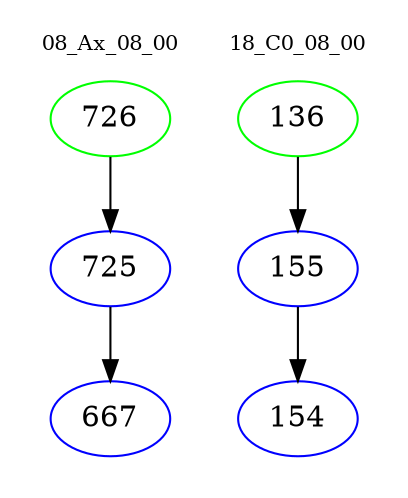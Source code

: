 digraph{
subgraph cluster_0 {
color = white
label = "08_Ax_08_00";
fontsize=10;
T0_726 [label="726", color="green"]
T0_726 -> T0_725 [color="black"]
T0_725 [label="725", color="blue"]
T0_725 -> T0_667 [color="black"]
T0_667 [label="667", color="blue"]
}
subgraph cluster_1 {
color = white
label = "18_C0_08_00";
fontsize=10;
T1_136 [label="136", color="green"]
T1_136 -> T1_155 [color="black"]
T1_155 [label="155", color="blue"]
T1_155 -> T1_154 [color="black"]
T1_154 [label="154", color="blue"]
}
}
